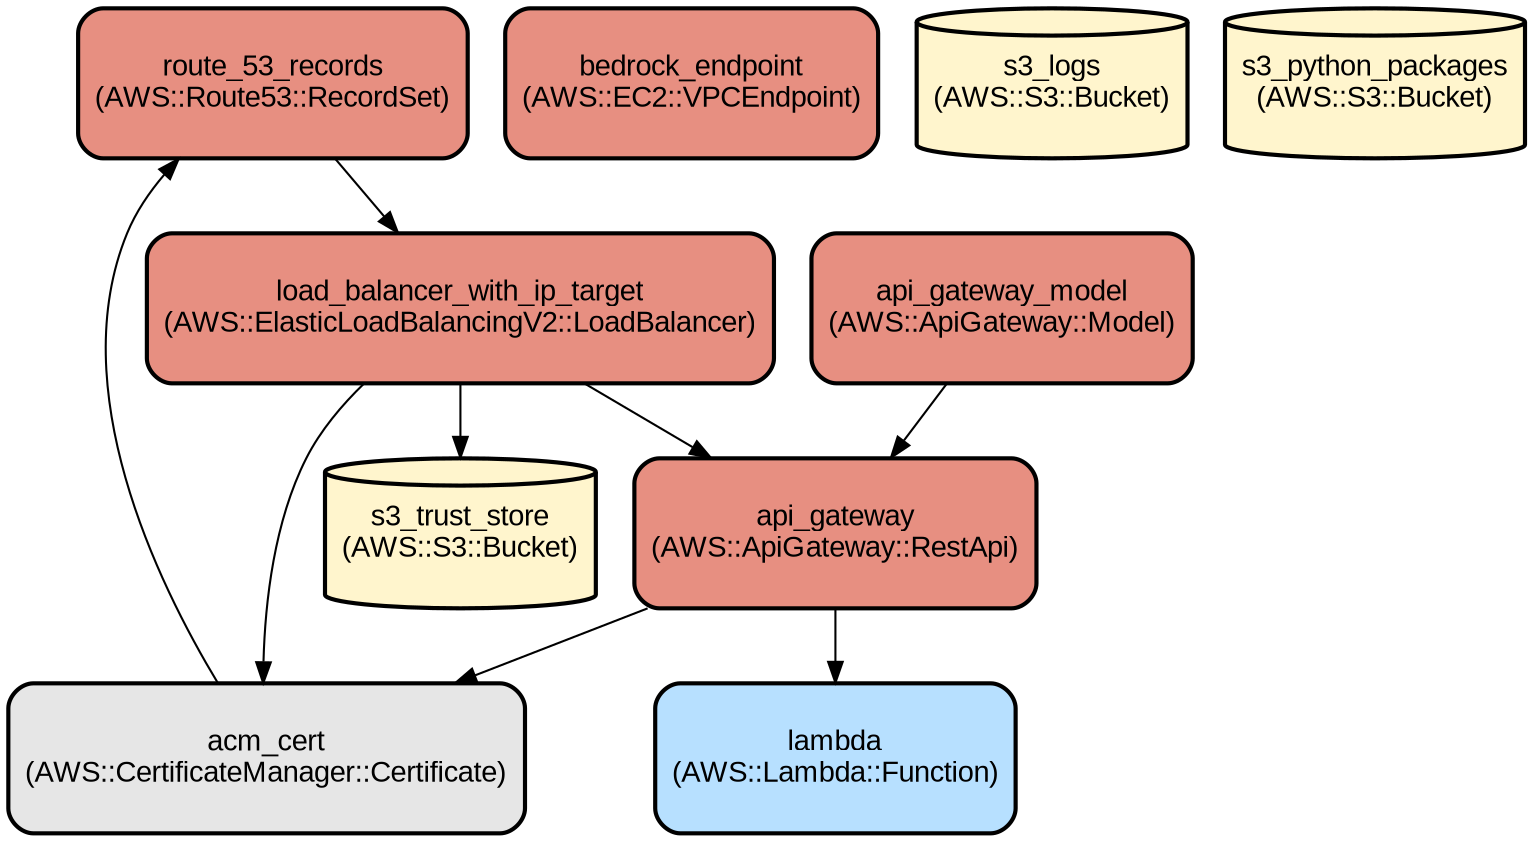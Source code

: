 digraph INFRA {
  node [ color = "black", fillcolor = "#E6E6E6", height =1, style = "filled,bold,rounded", fontname = "Arial" ];
  "route_53_records" [ label = "route_53_records
(AWS::Route53::RecordSet)", shape =rectangle, fillcolor = "#E78F81" ];
  "lambda" [ label = "lambda
(AWS::Lambda::Function)", shape =rectangle, fillcolor = "#B7E0FF" ];
  "bedrock_endpoint" [ label = "bedrock_endpoint
(AWS::EC2::VPCEndpoint)", shape =rectangle, fillcolor = "#E78F81" ];
  "load_balancer_with_ip_target" [ label = "load_balancer_with_ip_target
(AWS::ElasticLoadBalancingV2::LoadBalancer)", shape =rectangle, fillcolor = "#E78F81" ];
  "acm_cert" [ label = "acm_cert
(AWS::CertificateManager::Certificate)", shape =rectangle ];
  "api_gateway" [ label = "api_gateway
(AWS::ApiGateway::RestApi)", shape =rectangle, fillcolor = "#E78F81" ];
  "s3_logs" [ label = "s3_logs
(AWS::S3::Bucket)", shape =cylinder, fillcolor = "#FFF5CD" ];
  "s3_trust_store" [ label = "s3_trust_store
(AWS::S3::Bucket)", shape =cylinder, fillcolor = "#FFF5CD" ];
  "s3_python_packages" [ label = "s3_python_packages
(AWS::S3::Bucket)", shape =cylinder, fillcolor = "#FFF5CD" ];
  "api_gateway_model" [ label = "api_gateway_model
(AWS::ApiGateway::Model)", shape =rectangle, fillcolor = "#E78F81" ];
  "route_53_records" -> "load_balancer_with_ip_target";
  "load_balancer_with_ip_target" -> "acm_cert";
  "load_balancer_with_ip_target" -> "api_gateway";
  "load_balancer_with_ip_target" -> "s3_trust_store";
  "acm_cert" -> "route_53_records";
  "api_gateway" -> "lambda";
  "api_gateway" -> "acm_cert";
  "api_gateway_model" -> "api_gateway";
}
